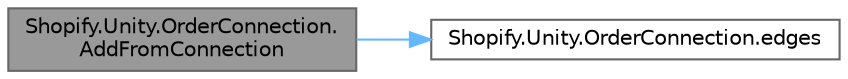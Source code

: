 digraph "Shopify.Unity.OrderConnection.AddFromConnection"
{
 // LATEX_PDF_SIZE
  bgcolor="transparent";
  edge [fontname=Helvetica,fontsize=10,labelfontname=Helvetica,labelfontsize=10];
  node [fontname=Helvetica,fontsize=10,shape=box,height=0.2,width=0.4];
  rankdir="LR";
  Node1 [id="Node000001",label="Shopify.Unity.OrderConnection.\lAddFromConnection",height=0.2,width=0.4,color="gray40", fillcolor="grey60", style="filled", fontcolor="black",tooltip="This is a utility function that allows you to append newly queried data from a connection into this o..."];
  Node1 -> Node2 [id="edge1_Node000001_Node000002",color="steelblue1",style="solid",tooltip=" "];
  Node2 [id="Node000002",label="Shopify.Unity.OrderConnection.edges",height=0.2,width=0.4,color="grey40", fillcolor="white", style="filled",URL="$class_shopify_1_1_unity_1_1_order_connection.html#ac04b78f608c0c4899384cb55300452f4",tooltip="A list of edges."];
}
